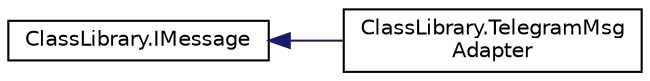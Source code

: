digraph "Graphical Class Hierarchy"
{
 // INTERACTIVE_SVG=YES
 // LATEX_PDF_SIZE
  edge [fontname="Helvetica",fontsize="10",labelfontname="Helvetica",labelfontsize="10"];
  node [fontname="Helvetica",fontsize="10",shape=record];
  rankdir="LR";
  Node0 [label="ClassLibrary.IMessage",height=0.2,width=0.4,color="black", fillcolor="white", style="filled",URL="$interfaceClassLibrary_1_1IMessage.html",tooltip="Esta interfaz define el formato que tienen que tener los mensajes manejados por nuestro programa...."];
  Node0 -> Node1 [dir="back",color="midnightblue",fontsize="10",style="solid",fontname="Helvetica"];
  Node1 [label="ClassLibrary.TelegramMsg\lAdapter",height=0.2,width=0.4,color="black", fillcolor="white", style="filled",URL="$classClassLibrary_1_1TelegramMsgAdapter.html",tooltip="Esta clase se justifica con el patron adapter ya que implementa la interfaz que permite a la aplicaci..."];
}
